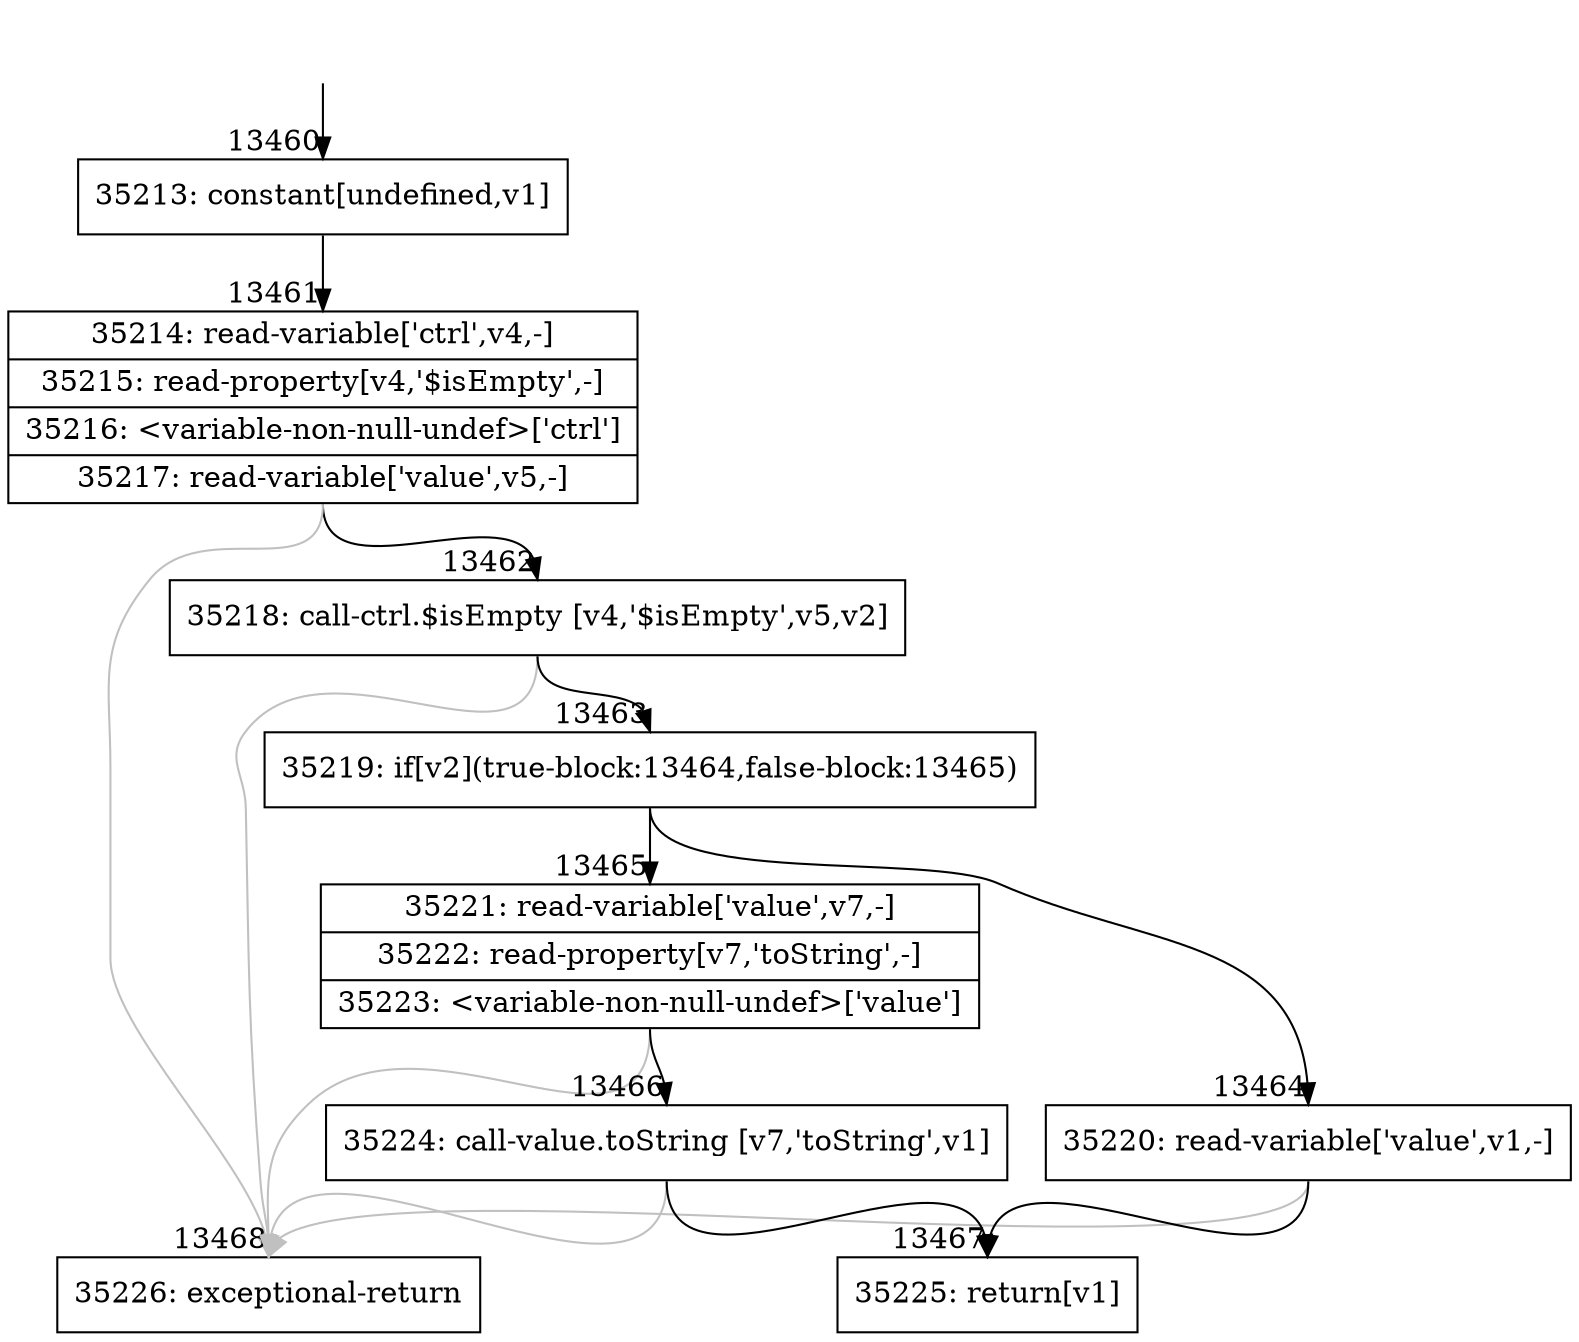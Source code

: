 digraph {
rankdir="TD"
BB_entry1053[shape=none,label=""];
BB_entry1053 -> BB13460 [tailport=s, headport=n, headlabel="    13460"]
BB13460 [shape=record label="{35213: constant[undefined,v1]}" ] 
BB13460 -> BB13461 [tailport=s, headport=n, headlabel="      13461"]
BB13461 [shape=record label="{35214: read-variable['ctrl',v4,-]|35215: read-property[v4,'$isEmpty',-]|35216: \<variable-non-null-undef\>['ctrl']|35217: read-variable['value',v5,-]}" ] 
BB13461 -> BB13462 [tailport=s, headport=n, headlabel="      13462"]
BB13461 -> BB13468 [tailport=s, headport=n, color=gray, headlabel="      13468"]
BB13462 [shape=record label="{35218: call-ctrl.$isEmpty [v4,'$isEmpty',v5,v2]}" ] 
BB13462 -> BB13463 [tailport=s, headport=n, headlabel="      13463"]
BB13462 -> BB13468 [tailport=s, headport=n, color=gray]
BB13463 [shape=record label="{35219: if[v2](true-block:13464,false-block:13465)}" ] 
BB13463 -> BB13464 [tailport=s, headport=n, headlabel="      13464"]
BB13463 -> BB13465 [tailport=s, headport=n, headlabel="      13465"]
BB13464 [shape=record label="{35220: read-variable['value',v1,-]}" ] 
BB13464 -> BB13467 [tailport=s, headport=n, headlabel="      13467"]
BB13464 -> BB13468 [tailport=s, headport=n, color=gray]
BB13465 [shape=record label="{35221: read-variable['value',v7,-]|35222: read-property[v7,'toString',-]|35223: \<variable-non-null-undef\>['value']}" ] 
BB13465 -> BB13466 [tailport=s, headport=n, headlabel="      13466"]
BB13465 -> BB13468 [tailport=s, headport=n, color=gray]
BB13466 [shape=record label="{35224: call-value.toString [v7,'toString',v1]}" ] 
BB13466 -> BB13467 [tailport=s, headport=n]
BB13466 -> BB13468 [tailport=s, headport=n, color=gray]
BB13467 [shape=record label="{35225: return[v1]}" ] 
BB13468 [shape=record label="{35226: exceptional-return}" ] 
//#$~ 21415
}
